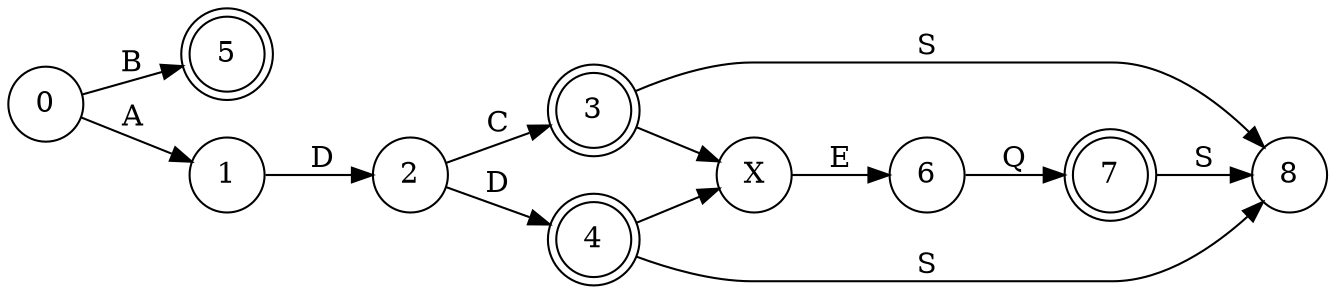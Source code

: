digraph g {
    rankdir=LR;
    node [shape = doublecircle]; 3 4 5 7;
	node [shape = circle];

  0 -> 1 [label=A]
  1 -> 2 [label=D]
  2 -> 3 [label=C]
  2 -> 4 [label=D]

  0 -> 5 [label=B]

  3 -> 8 [label=S]
  4 -> 8 [label=S]
  7 -> 8 [label=S]

  3 -> "X"
  4 -> "X"

  "X" -> 6 [label=E]
  6 -> 7 [label=Q]

}